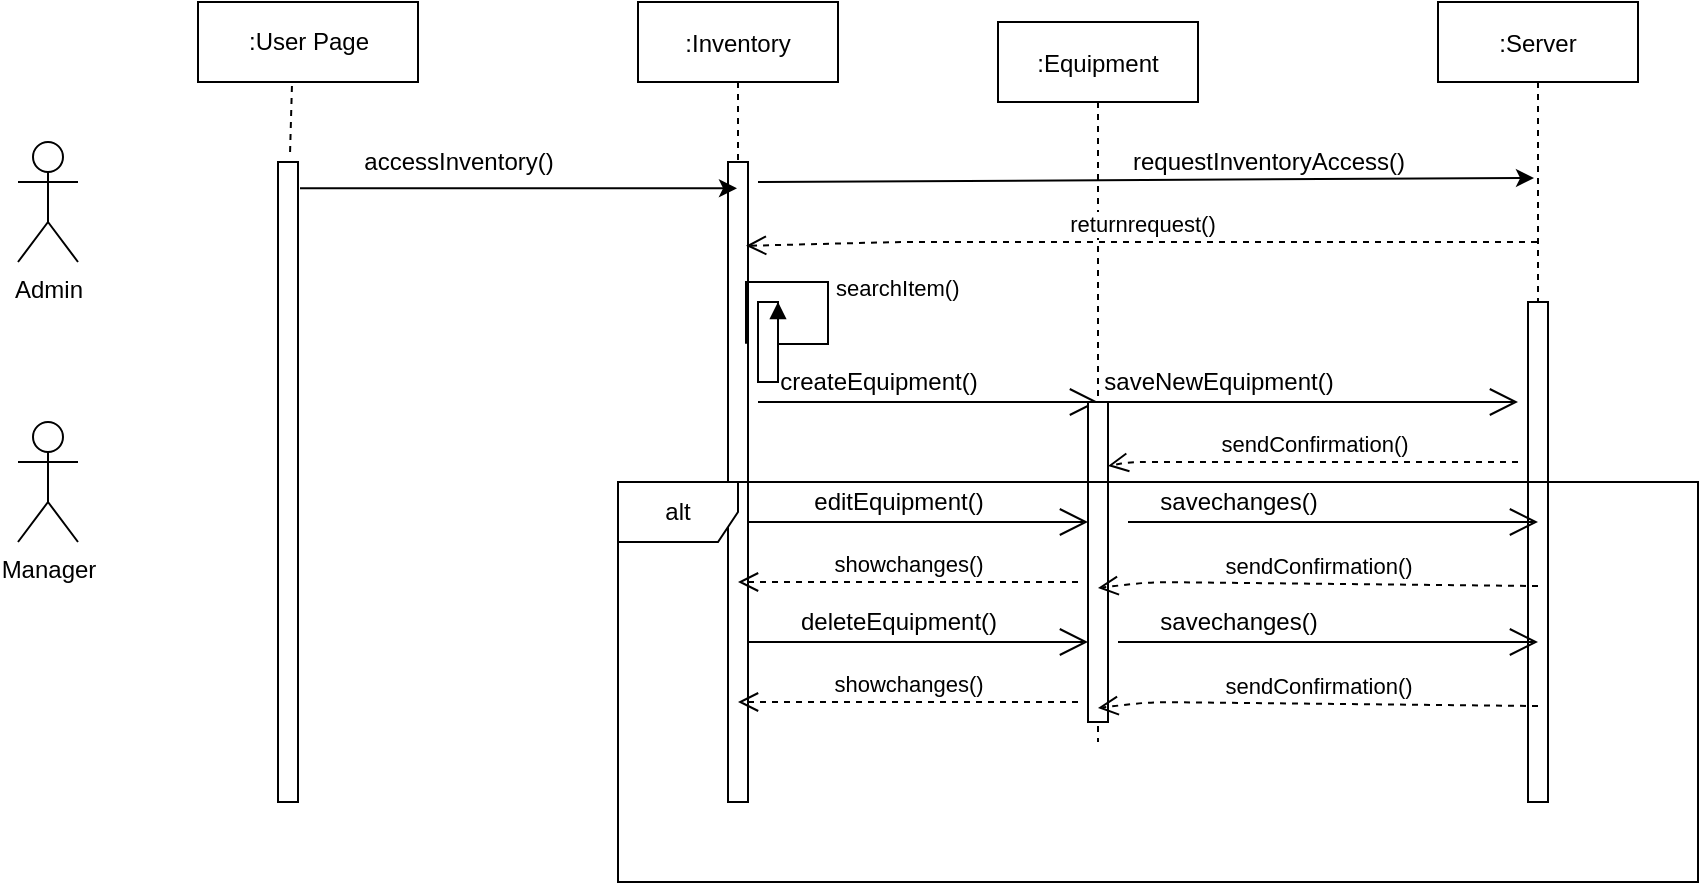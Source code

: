 <mxfile version="14.7.7" type="device"><diagram id="kgpKYQtTHZ0yAKxKKP6v" name="Page-1"><mxGraphModel dx="868" dy="450" grid="1" gridSize="10" guides="1" tooltips="1" connect="1" arrows="1" fold="1" page="1" pageScale="1" pageWidth="850" pageHeight="1100" math="0" shadow="0"><root><mxCell id="0"/><mxCell id="1" parent="0"/><mxCell id="KsqFRr3opl_K1xmRO6aT-27" value="" style="html=1;points=[];perimeter=orthogonalPerimeter;" vertex="1" parent="1"><mxGeometry x="260" y="120" width="10" height="320" as="geometry"/></mxCell><mxCell id="KsqFRr3opl_K1xmRO6aT-28" value=":Inventory" style="shape=umlLifeline;perimeter=lifelinePerimeter;container=1;collapsible=0;recursiveResize=0;rounded=0;shadow=0;strokeWidth=1;" vertex="1" parent="1"><mxGeometry x="440" y="40" width="100" height="400" as="geometry"/></mxCell><mxCell id="KsqFRr3opl_K1xmRO6aT-29" value="" style="points=[];perimeter=orthogonalPerimeter;rounded=0;shadow=0;strokeWidth=1;" vertex="1" parent="KsqFRr3opl_K1xmRO6aT-28"><mxGeometry x="45" y="80" width="10" height="320" as="geometry"/></mxCell><mxCell id="KsqFRr3opl_K1xmRO6aT-63" value="" style="html=1;points=[];perimeter=orthogonalPerimeter;" vertex="1" parent="KsqFRr3opl_K1xmRO6aT-28"><mxGeometry x="60" y="150" width="10" height="40" as="geometry"/></mxCell><mxCell id="KsqFRr3opl_K1xmRO6aT-64" value="searchItem()" style="edgeStyle=orthogonalEdgeStyle;html=1;align=left;spacingLeft=2;endArrow=block;rounded=0;entryX=1;entryY=0;exitX=0.9;exitY=0.284;exitDx=0;exitDy=0;exitPerimeter=0;" edge="1" target="KsqFRr3opl_K1xmRO6aT-63" parent="KsqFRr3opl_K1xmRO6aT-28" source="KsqFRr3opl_K1xmRO6aT-29"><mxGeometry relative="1" as="geometry"><mxPoint x="65" y="170" as="sourcePoint"/><Array as="points"><mxPoint x="54" y="140"/><mxPoint x="95" y="140"/><mxPoint x="95" y="171"/><mxPoint x="70" y="171"/></Array></mxGeometry></mxCell><mxCell id="KsqFRr3opl_K1xmRO6aT-30" value=":Server" style="shape=umlLifeline;perimeter=lifelinePerimeter;container=1;collapsible=0;recursiveResize=0;rounded=0;shadow=0;strokeWidth=1;" vertex="1" parent="1"><mxGeometry x="840" y="40" width="100" height="400" as="geometry"/></mxCell><mxCell id="KsqFRr3opl_K1xmRO6aT-31" value="" style="points=[];perimeter=orthogonalPerimeter;rounded=0;shadow=0;strokeWidth=1;" vertex="1" parent="KsqFRr3opl_K1xmRO6aT-30"><mxGeometry x="45" y="150" width="10" height="250" as="geometry"/></mxCell><mxCell id="KsqFRr3opl_K1xmRO6aT-39" value=":User Page" style="html=1;" vertex="1" parent="1"><mxGeometry x="220" y="40" width="110" height="40" as="geometry"/></mxCell><mxCell id="KsqFRr3opl_K1xmRO6aT-40" value="" style="endArrow=none;dashed=1;html=1;exitX=0.427;exitY=1.05;exitDx=0;exitDy=0;exitPerimeter=0;entryX=0.6;entryY=-0.012;entryDx=0;entryDy=0;entryPerimeter=0;" edge="1" parent="1" source="KsqFRr3opl_K1xmRO6aT-39" target="KsqFRr3opl_K1xmRO6aT-27"><mxGeometry width="50" height="50" relative="1" as="geometry"><mxPoint x="580" y="220" as="sourcePoint"/><mxPoint x="630" y="170" as="targetPoint"/></mxGeometry></mxCell><mxCell id="KsqFRr3opl_K1xmRO6aT-53" value="Admin" style="shape=umlActor;verticalLabelPosition=bottom;verticalAlign=top;html=1;outlineConnect=0;" vertex="1" parent="1"><mxGeometry x="130" y="110" width="30" height="60" as="geometry"/></mxCell><mxCell id="KsqFRr3opl_K1xmRO6aT-54" value="Manager" style="shape=umlActor;verticalLabelPosition=bottom;verticalAlign=top;html=1;outlineConnect=0;" vertex="1" parent="1"><mxGeometry x="130" y="250" width="30" height="60" as="geometry"/></mxCell><mxCell id="KsqFRr3opl_K1xmRO6aT-56" value=":Equipment" style="shape=umlLifeline;perimeter=lifelinePerimeter;container=1;collapsible=0;recursiveResize=0;rounded=0;shadow=0;strokeWidth=1;" vertex="1" parent="1"><mxGeometry x="620" y="50" width="100" height="360" as="geometry"/></mxCell><mxCell id="KsqFRr3opl_K1xmRO6aT-58" value="" style="endArrow=classic;html=1;exitX=1.1;exitY=0.041;exitDx=0;exitDy=0;exitPerimeter=0;" edge="1" parent="1" source="KsqFRr3opl_K1xmRO6aT-27" target="KsqFRr3opl_K1xmRO6aT-28"><mxGeometry width="50" height="50" relative="1" as="geometry"><mxPoint x="480" y="270" as="sourcePoint"/><mxPoint x="530" y="220" as="targetPoint"/></mxGeometry></mxCell><mxCell id="KsqFRr3opl_K1xmRO6aT-59" value="accessInventory()" style="text;html=1;align=center;verticalAlign=middle;resizable=0;points=[];autosize=1;strokeColor=none;" vertex="1" parent="1"><mxGeometry x="295" y="110" width="110" height="20" as="geometry"/></mxCell><mxCell id="KsqFRr3opl_K1xmRO6aT-60" value="" style="endArrow=classic;html=1;entryX=0.48;entryY=0.22;entryDx=0;entryDy=0;entryPerimeter=0;" edge="1" parent="1" target="KsqFRr3opl_K1xmRO6aT-30"><mxGeometry width="50" height="50" relative="1" as="geometry"><mxPoint x="500" y="130" as="sourcePoint"/><mxPoint x="840" y="140" as="targetPoint"/></mxGeometry></mxCell><mxCell id="KsqFRr3opl_K1xmRO6aT-61" value="requestInventoryAccess()" style="text;html=1;align=center;verticalAlign=middle;resizable=0;points=[];autosize=1;strokeColor=none;" vertex="1" parent="1"><mxGeometry x="680" y="110" width="150" height="20" as="geometry"/></mxCell><mxCell id="KsqFRr3opl_K1xmRO6aT-62" value="returnrequest()" style="html=1;verticalAlign=bottom;endArrow=open;dashed=1;endSize=8;entryX=0.9;entryY=0.131;entryDx=0;entryDy=0;entryPerimeter=0;" edge="1" parent="1" source="KsqFRr3opl_K1xmRO6aT-30" target="KsqFRr3opl_K1xmRO6aT-29"><mxGeometry relative="1" as="geometry"><mxPoint x="550" y="240" as="sourcePoint"/><mxPoint x="470" y="240" as="targetPoint"/><Array as="points"><mxPoint x="570" y="160"/></Array></mxGeometry></mxCell><mxCell id="KsqFRr3opl_K1xmRO6aT-65" value="" style="endArrow=open;endFill=1;endSize=12;html=1;" edge="1" parent="1"><mxGeometry width="160" relative="1" as="geometry"><mxPoint x="500" y="240" as="sourcePoint"/><mxPoint x="670" y="240" as="targetPoint"/></mxGeometry></mxCell><mxCell id="KsqFRr3opl_K1xmRO6aT-66" value="" style="html=1;points=[];perimeter=orthogonalPerimeter;" vertex="1" parent="1"><mxGeometry x="665" y="240" width="10" height="160" as="geometry"/></mxCell><mxCell id="KsqFRr3opl_K1xmRO6aT-67" value="createEquipment()" style="text;html=1;align=center;verticalAlign=middle;resizable=0;points=[];autosize=1;strokeColor=none;" vertex="1" parent="1"><mxGeometry x="505" y="220" width="110" height="20" as="geometry"/></mxCell><mxCell id="KsqFRr3opl_K1xmRO6aT-68" value="" style="endArrow=open;endFill=1;endSize=12;html=1;" edge="1" parent="1" source="KsqFRr3opl_K1xmRO6aT-66"><mxGeometry width="160" relative="1" as="geometry"><mxPoint x="710" y="240" as="sourcePoint"/><mxPoint x="880" y="240" as="targetPoint"/><Array as="points"><mxPoint x="840" y="240"/></Array></mxGeometry></mxCell><mxCell id="KsqFRr3opl_K1xmRO6aT-69" value="saveNewEquipment()" style="text;html=1;align=center;verticalAlign=middle;resizable=0;points=[];autosize=1;strokeColor=none;" vertex="1" parent="1"><mxGeometry x="665" y="220" width="130" height="20" as="geometry"/></mxCell><mxCell id="KsqFRr3opl_K1xmRO6aT-70" value="sendConfirmation()" style="html=1;verticalAlign=bottom;endArrow=open;dashed=1;endSize=8;" edge="1" parent="1"><mxGeometry relative="1" as="geometry"><mxPoint x="880" y="270" as="sourcePoint"/><mxPoint x="675" y="271.96" as="targetPoint"/><Array as="points"><mxPoint x="686" y="270.0"/></Array></mxGeometry></mxCell><mxCell id="KsqFRr3opl_K1xmRO6aT-71" value="editEquipment()" style="text;html=1;align=center;verticalAlign=middle;resizable=0;points=[];autosize=1;strokeColor=none;" vertex="1" parent="1"><mxGeometry x="520" y="280" width="100" height="20" as="geometry"/></mxCell><mxCell id="KsqFRr3opl_K1xmRO6aT-72" value="" style="endArrow=open;endFill=1;endSize=12;html=1;" edge="1" parent="1"><mxGeometry width="160" relative="1" as="geometry"><mxPoint x="685" y="300" as="sourcePoint"/><mxPoint x="890" y="300" as="targetPoint"/><Array as="points"><mxPoint x="850" y="300"/></Array></mxGeometry></mxCell><mxCell id="KsqFRr3opl_K1xmRO6aT-73" value="savechanges()" style="text;html=1;align=center;verticalAlign=middle;resizable=0;points=[];autosize=1;strokeColor=none;" vertex="1" parent="1"><mxGeometry x="695" y="280" width="90" height="20" as="geometry"/></mxCell><mxCell id="KsqFRr3opl_K1xmRO6aT-74" value="sendConfirmation()" style="html=1;verticalAlign=bottom;endArrow=open;dashed=1;endSize=8;entryX=0.5;entryY=0.581;entryDx=0;entryDy=0;entryPerimeter=0;" edge="1" parent="1" target="KsqFRr3opl_K1xmRO6aT-66"><mxGeometry relative="1" as="geometry"><mxPoint x="890" y="332" as="sourcePoint"/><mxPoint x="680" y="333" as="targetPoint"/><Array as="points"><mxPoint x="696" y="330.0"/></Array></mxGeometry></mxCell><mxCell id="KsqFRr3opl_K1xmRO6aT-75" value="" style="endArrow=open;endFill=1;endSize=12;html=1;" edge="1" parent="1"><mxGeometry width="160" relative="1" as="geometry"><mxPoint x="495" y="300" as="sourcePoint"/><mxPoint x="665" y="300" as="targetPoint"/></mxGeometry></mxCell><mxCell id="KsqFRr3opl_K1xmRO6aT-76" value="showchanges()" style="html=1;verticalAlign=bottom;endArrow=open;dashed=1;endSize=8;" edge="1" parent="1"><mxGeometry relative="1" as="geometry"><mxPoint x="660" y="330" as="sourcePoint"/><mxPoint x="490" y="330" as="targetPoint"/><Array as="points"><mxPoint x="517" y="330.0"/></Array></mxGeometry></mxCell><mxCell id="KsqFRr3opl_K1xmRO6aT-77" value="deleteEquipment()" style="text;html=1;align=center;verticalAlign=middle;resizable=0;points=[];autosize=1;strokeColor=none;" vertex="1" parent="1"><mxGeometry x="515" y="340" width="110" height="20" as="geometry"/></mxCell><mxCell id="KsqFRr3opl_K1xmRO6aT-78" value="" style="endArrow=open;endFill=1;endSize=12;html=1;" edge="1" parent="1"><mxGeometry width="160" relative="1" as="geometry"><mxPoint x="680" y="360" as="sourcePoint"/><mxPoint x="890" y="360" as="targetPoint"/><Array as="points"><mxPoint x="850" y="360"/></Array></mxGeometry></mxCell><mxCell id="KsqFRr3opl_K1xmRO6aT-79" value="savechanges()" style="text;html=1;align=center;verticalAlign=middle;resizable=0;points=[];autosize=1;strokeColor=none;" vertex="1" parent="1"><mxGeometry x="695" y="340" width="90" height="20" as="geometry"/></mxCell><mxCell id="KsqFRr3opl_K1xmRO6aT-80" value="sendConfirmation()" style="html=1;verticalAlign=bottom;endArrow=open;dashed=1;endSize=8;entryX=0.5;entryY=0.956;entryDx=0;entryDy=0;entryPerimeter=0;" edge="1" parent="1" target="KsqFRr3opl_K1xmRO6aT-66"><mxGeometry relative="1" as="geometry"><mxPoint x="890" y="392" as="sourcePoint"/><mxPoint x="680" y="393" as="targetPoint"/><Array as="points"><mxPoint x="696" y="390.0"/></Array></mxGeometry></mxCell><mxCell id="KsqFRr3opl_K1xmRO6aT-81" value="" style="endArrow=open;endFill=1;endSize=12;html=1;" edge="1" parent="1"><mxGeometry width="160" relative="1" as="geometry"><mxPoint x="495" y="360" as="sourcePoint"/><mxPoint x="665" y="360" as="targetPoint"/></mxGeometry></mxCell><mxCell id="KsqFRr3opl_K1xmRO6aT-82" value="showchanges()" style="html=1;verticalAlign=bottom;endArrow=open;dashed=1;endSize=8;" edge="1" parent="1"><mxGeometry relative="1" as="geometry"><mxPoint x="660" y="390" as="sourcePoint"/><mxPoint x="490" y="390" as="targetPoint"/><Array as="points"><mxPoint x="517" y="390.0"/></Array></mxGeometry></mxCell><mxCell id="KsqFRr3opl_K1xmRO6aT-83" value="alt" style="shape=umlFrame;whiteSpace=wrap;html=1;" vertex="1" parent="1"><mxGeometry x="430" y="280" width="540" height="200" as="geometry"/></mxCell></root></mxGraphModel></diagram></mxfile>